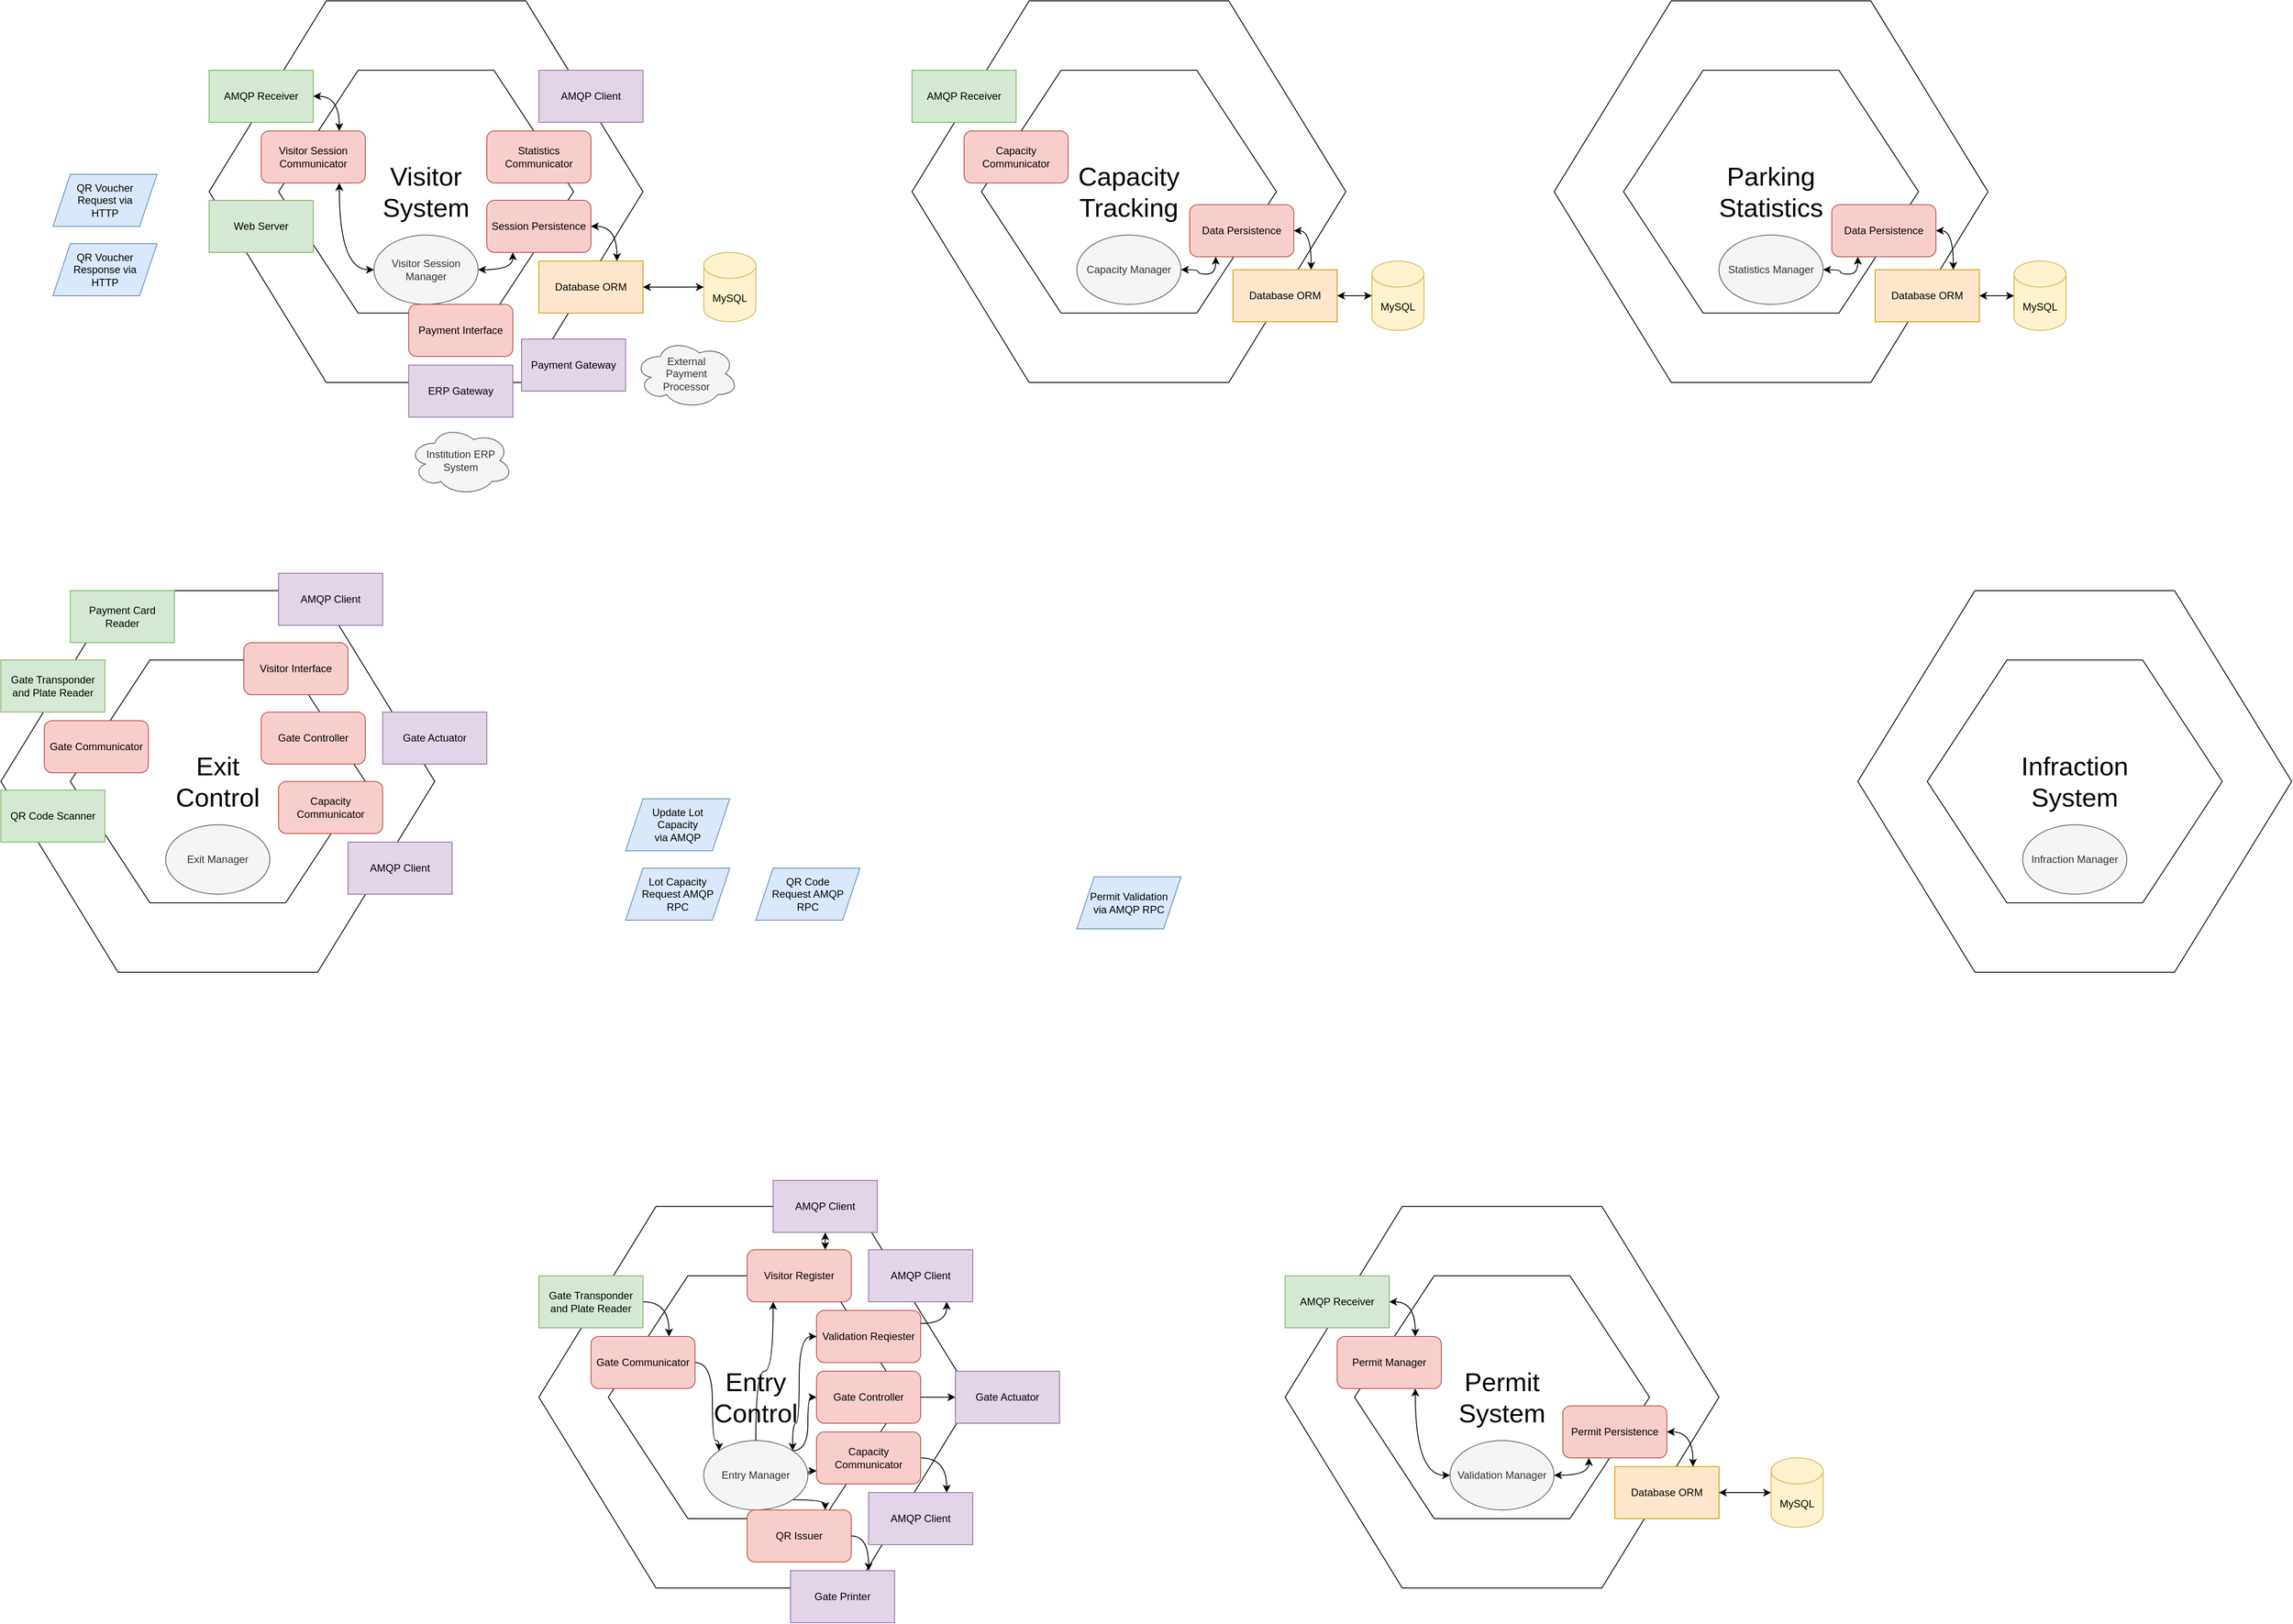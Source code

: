 <mxfile version="24.7.17">
  <diagram name="Page-1" id="FIl-sWWD70E8VAOOmgCv">
    <mxGraphModel dx="3957" dy="1974" grid="1" gridSize="10" guides="1" tooltips="1" connect="1" arrows="1" fold="1" page="1" pageScale="1" pageWidth="1920" pageHeight="1200" math="0" shadow="0">
      <root>
        <mxCell id="0" />
        <mxCell id="1" parent="0" />
        <mxCell id="vmsu6UBPR0Md5zAb4Nx8-17" value="" style="group" parent="1" vertex="1" connectable="0">
          <mxGeometry x="1010" y="790" width="500" height="440" as="geometry" />
        </mxCell>
        <mxCell id="vmsu6UBPR0Md5zAb4Nx8-42" value="" style="group" parent="vmsu6UBPR0Md5zAb4Nx8-17" vertex="1" connectable="0">
          <mxGeometry width="500" height="440" as="geometry" />
        </mxCell>
        <mxCell id="vmsu6UBPR0Md5zAb4Nx8-19" value="" style="verticalLabelPosition=bottom;verticalAlign=top;html=1;shape=hexagon;perimeter=hexagonPerimeter2;arcSize=6;size=0.27;fillColor=none;" parent="vmsu6UBPR0Md5zAb4Nx8-42" vertex="1">
          <mxGeometry width="500" height="440" as="geometry" />
        </mxCell>
        <mxCell id="vmsu6UBPR0Md5zAb4Nx8-18" value="" style="verticalLabelPosition=bottom;verticalAlign=top;html=1;shape=hexagon;perimeter=hexagonPerimeter2;arcSize=6;size=0.27;fillColor=none;" parent="vmsu6UBPR0Md5zAb4Nx8-42" vertex="1">
          <mxGeometry x="80" y="80" width="340" height="280" as="geometry" />
        </mxCell>
        <mxCell id="vmsu6UBPR0Md5zAb4Nx8-40" value="&lt;font style=&quot;font-size: 30px;&quot;&gt;Permit System&lt;br&gt;&lt;/font&gt;" style="text;html=1;align=center;verticalAlign=middle;whiteSpace=wrap;rounded=0;" parent="vmsu6UBPR0Md5zAb4Nx8-42" vertex="1">
          <mxGeometry x="220" y="205" width="60" height="30" as="geometry" />
        </mxCell>
        <mxCell id="vmsu6UBPR0Md5zAb4Nx8-59" style="edgeStyle=orthogonalEdgeStyle;rounded=0;orthogonalLoop=1;jettySize=auto;html=1;exitX=0.75;exitY=1;exitDx=0;exitDy=0;entryX=0;entryY=0.5;entryDx=0;entryDy=0;startArrow=classic;startFill=1;curved=1;" parent="vmsu6UBPR0Md5zAb4Nx8-42" source="vmsu6UBPR0Md5zAb4Nx8-47" target="vmsu6UBPR0Md5zAb4Nx8-52" edge="1">
          <mxGeometry relative="1" as="geometry" />
        </mxCell>
        <mxCell id="vmsu6UBPR0Md5zAb4Nx8-47" value="Permit Manager" style="rounded=1;whiteSpace=wrap;html=1;fillColor=#f8cecc;strokeColor=#b85450;" parent="vmsu6UBPR0Md5zAb4Nx8-42" vertex="1">
          <mxGeometry x="60" y="150" width="120" height="60" as="geometry" />
        </mxCell>
        <mxCell id="vmsu6UBPR0Md5zAb4Nx8-50" value="Permit Persistence" style="rounded=1;whiteSpace=wrap;html=1;fillColor=#f8cecc;strokeColor=#b85450;" parent="vmsu6UBPR0Md5zAb4Nx8-42" vertex="1">
          <mxGeometry x="320" y="230" width="120" height="60" as="geometry" />
        </mxCell>
        <mxCell id="vmsu6UBPR0Md5zAb4Nx8-60" style="edgeStyle=orthogonalEdgeStyle;rounded=0;orthogonalLoop=1;jettySize=auto;html=1;exitX=1;exitY=0.5;exitDx=0;exitDy=0;entryX=0.25;entryY=1;entryDx=0;entryDy=0;startArrow=classic;startFill=1;curved=1;" parent="vmsu6UBPR0Md5zAb4Nx8-42" source="vmsu6UBPR0Md5zAb4Nx8-52" target="vmsu6UBPR0Md5zAb4Nx8-50" edge="1">
          <mxGeometry relative="1" as="geometry" />
        </mxCell>
        <mxCell id="vmsu6UBPR0Md5zAb4Nx8-52" value="Validation Manager" style="ellipse;whiteSpace=wrap;html=1;fillColor=#f5f5f5;fontColor=#333333;strokeColor=#666666;" parent="vmsu6UBPR0Md5zAb4Nx8-42" vertex="1">
          <mxGeometry x="190" y="270" width="120" height="80" as="geometry" />
        </mxCell>
        <mxCell id="vmsu6UBPR0Md5zAb4Nx8-25" value="Database ORM" style="rounded=0;whiteSpace=wrap;html=1;fillColor=#ffe6cc;strokeColor=#d79b00;" parent="vmsu6UBPR0Md5zAb4Nx8-17" vertex="1">
          <mxGeometry x="380" y="300" width="120" height="60" as="geometry" />
        </mxCell>
        <mxCell id="vmsu6UBPR0Md5zAb4Nx8-58" style="edgeStyle=orthogonalEdgeStyle;rounded=0;orthogonalLoop=1;jettySize=auto;html=1;exitX=1;exitY=0.5;exitDx=0;exitDy=0;entryX=0.75;entryY=0;entryDx=0;entryDy=0;startArrow=classic;startFill=1;curved=1;" parent="vmsu6UBPR0Md5zAb4Nx8-17" source="vmsu6UBPR0Md5zAb4Nx8-22" target="vmsu6UBPR0Md5zAb4Nx8-47" edge="1">
          <mxGeometry relative="1" as="geometry" />
        </mxCell>
        <mxCell id="vmsu6UBPR0Md5zAb4Nx8-22" value="AMQP Receiver" style="rounded=0;whiteSpace=wrap;html=1;fillColor=#d5e8d4;strokeColor=#82b366;" parent="vmsu6UBPR0Md5zAb4Nx8-17" vertex="1">
          <mxGeometry y="80" width="120" height="60" as="geometry" />
        </mxCell>
        <mxCell id="vmsu6UBPR0Md5zAb4Nx8-61" style="edgeStyle=orthogonalEdgeStyle;rounded=0;orthogonalLoop=1;jettySize=auto;html=1;exitX=1;exitY=0.5;exitDx=0;exitDy=0;entryX=0.75;entryY=0;entryDx=0;entryDy=0;startArrow=classic;startFill=1;curved=1;" parent="vmsu6UBPR0Md5zAb4Nx8-17" source="vmsu6UBPR0Md5zAb4Nx8-50" target="vmsu6UBPR0Md5zAb4Nx8-25" edge="1">
          <mxGeometry relative="1" as="geometry" />
        </mxCell>
        <mxCell id="vmsu6UBPR0Md5zAb4Nx8-26" style="edgeStyle=orthogonalEdgeStyle;rounded=0;orthogonalLoop=1;jettySize=auto;html=1;exitX=0;exitY=0.5;exitDx=0;exitDy=0;exitPerimeter=0;entryX=1;entryY=0.5;entryDx=0;entryDy=0;startArrow=classic;startFill=1;curved=1;" parent="1" source="vmsu6UBPR0Md5zAb4Nx8-24" target="vmsu6UBPR0Md5zAb4Nx8-25" edge="1">
          <mxGeometry relative="1" as="geometry" />
        </mxCell>
        <mxCell id="vmsu6UBPR0Md5zAb4Nx8-24" value="MySQL" style="shape=cylinder3;whiteSpace=wrap;html=1;boundedLbl=1;backgroundOutline=1;size=15;fillColor=#fff2cc;strokeColor=#d6b656;" parent="1" vertex="1">
          <mxGeometry x="1570" y="1080" width="60" height="80" as="geometry" />
        </mxCell>
        <mxCell id="vmsu6UBPR0Md5zAb4Nx8-28" value="Permit Validation &lt;br&gt;via AMQP RPC" style="shape=parallelogram;perimeter=parallelogramPerimeter;whiteSpace=wrap;html=1;fixedSize=1;fillColor=#dae8fc;strokeColor=#6c8ebf;" parent="1" vertex="1">
          <mxGeometry x="770" y="410" width="120" height="60" as="geometry" />
        </mxCell>
        <mxCell id="vmsu6UBPR0Md5zAb4Nx8-70" value="" style="group" parent="1" vertex="1" connectable="0">
          <mxGeometry x="150" y="790" width="500" height="440" as="geometry" />
        </mxCell>
        <mxCell id="vmsu6UBPR0Md5zAb4Nx8-71" value="" style="group" parent="vmsu6UBPR0Md5zAb4Nx8-70" vertex="1" connectable="0">
          <mxGeometry width="500" height="440" as="geometry" />
        </mxCell>
        <mxCell id="vmsu6UBPR0Md5zAb4Nx8-72" value="" style="verticalLabelPosition=bottom;verticalAlign=top;html=1;shape=hexagon;perimeter=hexagonPerimeter2;arcSize=6;size=0.27;fillColor=none;" parent="vmsu6UBPR0Md5zAb4Nx8-71" vertex="1">
          <mxGeometry width="500" height="440" as="geometry" />
        </mxCell>
        <mxCell id="vmsu6UBPR0Md5zAb4Nx8-73" value="" style="verticalLabelPosition=bottom;verticalAlign=top;html=1;shape=hexagon;perimeter=hexagonPerimeter2;arcSize=6;size=0.27;fillColor=none;" parent="vmsu6UBPR0Md5zAb4Nx8-71" vertex="1">
          <mxGeometry x="80" y="80" width="340" height="280" as="geometry" />
        </mxCell>
        <mxCell id="ZMv95iw1XXXhdrj3KUTM-111" style="edgeStyle=orthogonalEdgeStyle;rounded=0;orthogonalLoop=1;jettySize=auto;html=1;exitX=1;exitY=0.25;exitDx=0;exitDy=0;entryX=0.75;entryY=1;entryDx=0;entryDy=0;curved=1;" edge="1" parent="vmsu6UBPR0Md5zAb4Nx8-71" source="vmsu6UBPR0Md5zAb4Nx8-77" target="vmsu6UBPR0Md5zAb4Nx8-85">
          <mxGeometry relative="1" as="geometry" />
        </mxCell>
        <mxCell id="vmsu6UBPR0Md5zAb4Nx8-77" value="Validation Reqiester" style="rounded=1;whiteSpace=wrap;html=1;fillColor=#f8cecc;strokeColor=#b85450;" parent="vmsu6UBPR0Md5zAb4Nx8-71" vertex="1">
          <mxGeometry x="320" y="120" width="120" height="60" as="geometry" />
        </mxCell>
        <mxCell id="ZMv95iw1XXXhdrj3KUTM-107" style="edgeStyle=orthogonalEdgeStyle;rounded=0;orthogonalLoop=1;jettySize=auto;html=1;exitX=1;exitY=1;exitDx=0;exitDy=0;entryX=0.75;entryY=0;entryDx=0;entryDy=0;curved=1;" edge="1" parent="vmsu6UBPR0Md5zAb4Nx8-71" source="vmsu6UBPR0Md5zAb4Nx8-79" target="ZMv95iw1XXXhdrj3KUTM-104">
          <mxGeometry relative="1" as="geometry" />
        </mxCell>
        <mxCell id="ZMv95iw1XXXhdrj3KUTM-109" style="edgeStyle=orthogonalEdgeStyle;rounded=0;orthogonalLoop=1;jettySize=auto;html=1;exitX=0.5;exitY=0;exitDx=0;exitDy=0;entryX=0.25;entryY=1;entryDx=0;entryDy=0;curved=1;" edge="1" parent="vmsu6UBPR0Md5zAb4Nx8-71" source="vmsu6UBPR0Md5zAb4Nx8-79" target="ZMv95iw1XXXhdrj3KUTM-38">
          <mxGeometry relative="1" as="geometry" />
        </mxCell>
        <mxCell id="ZMv95iw1XXXhdrj3KUTM-114" style="edgeStyle=orthogonalEdgeStyle;rounded=0;orthogonalLoop=1;jettySize=auto;html=1;exitX=1;exitY=0;exitDx=0;exitDy=0;entryX=0;entryY=0.5;entryDx=0;entryDy=0;curved=1;" edge="1" parent="vmsu6UBPR0Md5zAb4Nx8-71" source="vmsu6UBPR0Md5zAb4Nx8-79" target="Ysz22S0v8aRPz6q7rdMf-8">
          <mxGeometry relative="1" as="geometry">
            <Array as="points">
              <mxPoint x="310" y="282" />
              <mxPoint x="310" y="220" />
            </Array>
          </mxGeometry>
        </mxCell>
        <mxCell id="ZMv95iw1XXXhdrj3KUTM-116" style="edgeStyle=orthogonalEdgeStyle;rounded=0;orthogonalLoop=1;jettySize=auto;html=1;exitX=1;exitY=0.5;exitDx=0;exitDy=0;entryX=0;entryY=0.75;entryDx=0;entryDy=0;curved=1;" edge="1" parent="vmsu6UBPR0Md5zAb4Nx8-71" source="vmsu6UBPR0Md5zAb4Nx8-79" target="ZMv95iw1XXXhdrj3KUTM-113">
          <mxGeometry relative="1" as="geometry">
            <Array as="points">
              <mxPoint x="310" y="305" />
            </Array>
          </mxGeometry>
        </mxCell>
        <mxCell id="vmsu6UBPR0Md5zAb4Nx8-79" value="Entry Manager" style="ellipse;whiteSpace=wrap;html=1;fillColor=#f5f5f5;fontColor=#333333;strokeColor=#666666;" parent="vmsu6UBPR0Md5zAb4Nx8-71" vertex="1">
          <mxGeometry x="190" y="270" width="120" height="80" as="geometry" />
        </mxCell>
        <mxCell id="vmsu6UBPR0Md5zAb4Nx8-84" value="&lt;font style=&quot;font-size: 30px;&quot;&gt;Entry Control&lt;br&gt;&lt;/font&gt;" style="text;html=1;align=center;verticalAlign=middle;whiteSpace=wrap;rounded=0;" parent="vmsu6UBPR0Md5zAb4Nx8-71" vertex="1">
          <mxGeometry x="220" y="205" width="60" height="30" as="geometry" />
        </mxCell>
        <mxCell id="vmsu6UBPR0Md5zAb4Nx8-85" value="AMQP Client" style="rounded=0;whiteSpace=wrap;html=1;fillColor=#e1d5e7;strokeColor=#9673a6;" parent="vmsu6UBPR0Md5zAb4Nx8-71" vertex="1">
          <mxGeometry x="380" y="50" width="120" height="60" as="geometry" />
        </mxCell>
        <mxCell id="Ysz22S0v8aRPz6q7rdMf-5" style="edgeStyle=orthogonalEdgeStyle;rounded=0;orthogonalLoop=1;jettySize=auto;html=1;exitX=1;exitY=0.5;exitDx=0;exitDy=0;entryX=0.75;entryY=0;entryDx=0;entryDy=0;curved=1;" parent="vmsu6UBPR0Md5zAb4Nx8-71" source="Ysz22S0v8aRPz6q7rdMf-1" target="Ysz22S0v8aRPz6q7rdMf-4" edge="1">
          <mxGeometry relative="1" as="geometry" />
        </mxCell>
        <mxCell id="Ysz22S0v8aRPz6q7rdMf-1" value="Gate Transponder and Plate Reader" style="rounded=0;whiteSpace=wrap;html=1;fillColor=#d5e8d4;strokeColor=#82b366;" parent="vmsu6UBPR0Md5zAb4Nx8-71" vertex="1">
          <mxGeometry y="80" width="120" height="60" as="geometry" />
        </mxCell>
        <mxCell id="Ysz22S0v8aRPz6q7rdMf-6" style="edgeStyle=orthogonalEdgeStyle;rounded=0;orthogonalLoop=1;jettySize=auto;html=1;exitX=1;exitY=0.5;exitDx=0;exitDy=0;entryX=0;entryY=0;entryDx=0;entryDy=0;curved=1;" parent="vmsu6UBPR0Md5zAb4Nx8-71" source="Ysz22S0v8aRPz6q7rdMf-4" target="vmsu6UBPR0Md5zAb4Nx8-79" edge="1">
          <mxGeometry relative="1" as="geometry">
            <Array as="points">
              <mxPoint x="200" y="180" />
              <mxPoint x="200" y="270" />
              <mxPoint x="208" y="270" />
            </Array>
          </mxGeometry>
        </mxCell>
        <mxCell id="Ysz22S0v8aRPz6q7rdMf-4" value="Gate Communicator" style="rounded=1;whiteSpace=wrap;html=1;fillColor=#f8cecc;strokeColor=#b85450;" parent="vmsu6UBPR0Md5zAb4Nx8-71" vertex="1">
          <mxGeometry x="60" y="150" width="120" height="60" as="geometry" />
        </mxCell>
        <mxCell id="Ysz22S0v8aRPz6q7rdMf-7" style="edgeStyle=orthogonalEdgeStyle;rounded=0;orthogonalLoop=1;jettySize=auto;html=1;exitX=0;exitY=0.5;exitDx=0;exitDy=0;entryX=1;entryY=0;entryDx=0;entryDy=0;curved=1;startArrow=classic;startFill=1;" parent="vmsu6UBPR0Md5zAb4Nx8-71" source="vmsu6UBPR0Md5zAb4Nx8-77" target="vmsu6UBPR0Md5zAb4Nx8-79" edge="1">
          <mxGeometry relative="1" as="geometry">
            <Array as="points">
              <mxPoint x="300" y="150" />
              <mxPoint x="300" y="250" />
              <mxPoint x="292" y="250" />
            </Array>
          </mxGeometry>
        </mxCell>
        <mxCell id="Ysz22S0v8aRPz6q7rdMf-8" value="Gate Controller" style="rounded=1;whiteSpace=wrap;html=1;fillColor=#f8cecc;strokeColor=#b85450;" parent="vmsu6UBPR0Md5zAb4Nx8-71" vertex="1">
          <mxGeometry x="320" y="190" width="120" height="60" as="geometry" />
        </mxCell>
        <mxCell id="ZMv95iw1XXXhdrj3KUTM-38" value="Visitor Register" style="rounded=1;whiteSpace=wrap;html=1;fillColor=#f8cecc;strokeColor=#b85450;" vertex="1" parent="vmsu6UBPR0Md5zAb4Nx8-71">
          <mxGeometry x="240" y="50" width="120" height="60" as="geometry" />
        </mxCell>
        <mxCell id="ZMv95iw1XXXhdrj3KUTM-104" value="QR Issuer" style="rounded=1;whiteSpace=wrap;html=1;fillColor=#f8cecc;strokeColor=#b85450;" vertex="1" parent="vmsu6UBPR0Md5zAb4Nx8-71">
          <mxGeometry x="240" y="350" width="120" height="60" as="geometry" />
        </mxCell>
        <mxCell id="ZMv95iw1XXXhdrj3KUTM-117" style="edgeStyle=orthogonalEdgeStyle;rounded=0;orthogonalLoop=1;jettySize=auto;html=1;exitX=1;exitY=0.5;exitDx=0;exitDy=0;entryX=0.75;entryY=0;entryDx=0;entryDy=0;curved=1;" edge="1" parent="vmsu6UBPR0Md5zAb4Nx8-71" source="ZMv95iw1XXXhdrj3KUTM-113" target="ZMv95iw1XXXhdrj3KUTM-115">
          <mxGeometry relative="1" as="geometry" />
        </mxCell>
        <mxCell id="ZMv95iw1XXXhdrj3KUTM-113" value="Capacity Communicator" style="rounded=1;whiteSpace=wrap;html=1;fillColor=#f8cecc;strokeColor=#b85450;" vertex="1" parent="vmsu6UBPR0Md5zAb4Nx8-71">
          <mxGeometry x="320" y="260" width="120" height="60" as="geometry" />
        </mxCell>
        <mxCell id="ZMv95iw1XXXhdrj3KUTM-115" value="AMQP Client" style="rounded=0;whiteSpace=wrap;html=1;fillColor=#e1d5e7;strokeColor=#9673a6;" vertex="1" parent="vmsu6UBPR0Md5zAb4Nx8-71">
          <mxGeometry x="380" y="330" width="120" height="60" as="geometry" />
        </mxCell>
        <mxCell id="ZMv95iw1XXXhdrj3KUTM-40" value="AMQP Client" style="rounded=0;whiteSpace=wrap;html=1;fillColor=#e1d5e7;strokeColor=#9673a6;" vertex="1" parent="1">
          <mxGeometry x="420" y="760" width="120" height="60" as="geometry" />
        </mxCell>
        <mxCell id="ZMv95iw1XXXhdrj3KUTM-41" style="edgeStyle=orthogonalEdgeStyle;rounded=0;orthogonalLoop=1;jettySize=auto;html=1;exitX=0.75;exitY=0;exitDx=0;exitDy=0;entryX=0.5;entryY=1;entryDx=0;entryDy=0;curved=1;startArrow=classic;startFill=1;" edge="1" parent="1" source="ZMv95iw1XXXhdrj3KUTM-38" target="ZMv95iw1XXXhdrj3KUTM-40">
          <mxGeometry relative="1" as="geometry" />
        </mxCell>
        <mxCell id="ZMv95iw1XXXhdrj3KUTM-42" value="" style="group" vertex="1" connectable="0" parent="1">
          <mxGeometry x="-230" y="-600" width="500" height="480" as="geometry" />
        </mxCell>
        <mxCell id="ZMv95iw1XXXhdrj3KUTM-43" value="" style="group" vertex="1" connectable="0" parent="ZMv95iw1XXXhdrj3KUTM-42">
          <mxGeometry width="500" height="480" as="geometry" />
        </mxCell>
        <mxCell id="ZMv95iw1XXXhdrj3KUTM-44" value="" style="verticalLabelPosition=bottom;verticalAlign=top;html=1;shape=hexagon;perimeter=hexagonPerimeter2;arcSize=6;size=0.27;fillColor=none;" vertex="1" parent="ZMv95iw1XXXhdrj3KUTM-43">
          <mxGeometry width="500" height="440" as="geometry" />
        </mxCell>
        <mxCell id="ZMv95iw1XXXhdrj3KUTM-45" value="" style="verticalLabelPosition=bottom;verticalAlign=top;html=1;shape=hexagon;perimeter=hexagonPerimeter2;arcSize=6;size=0.27;fillColor=none;" vertex="1" parent="ZMv95iw1XXXhdrj3KUTM-43">
          <mxGeometry x="80" y="80" width="340" height="280" as="geometry" />
        </mxCell>
        <mxCell id="ZMv95iw1XXXhdrj3KUTM-46" value="&lt;font style=&quot;font-size: 30px;&quot;&gt;Visitor System&lt;br&gt;&lt;/font&gt;" style="text;html=1;align=center;verticalAlign=middle;whiteSpace=wrap;rounded=0;" vertex="1" parent="ZMv95iw1XXXhdrj3KUTM-43">
          <mxGeometry x="220" y="205" width="60" height="30" as="geometry" />
        </mxCell>
        <mxCell id="ZMv95iw1XXXhdrj3KUTM-47" style="edgeStyle=orthogonalEdgeStyle;rounded=0;orthogonalLoop=1;jettySize=auto;html=1;exitX=0.75;exitY=1;exitDx=0;exitDy=0;entryX=0;entryY=0.5;entryDx=0;entryDy=0;startArrow=classic;startFill=1;curved=1;" edge="1" parent="ZMv95iw1XXXhdrj3KUTM-43" source="ZMv95iw1XXXhdrj3KUTM-48" target="ZMv95iw1XXXhdrj3KUTM-51">
          <mxGeometry relative="1" as="geometry" />
        </mxCell>
        <mxCell id="ZMv95iw1XXXhdrj3KUTM-48" value="Visitor Session Communicator" style="rounded=1;whiteSpace=wrap;html=1;fillColor=#f8cecc;strokeColor=#b85450;" vertex="1" parent="ZMv95iw1XXXhdrj3KUTM-43">
          <mxGeometry x="60" y="150" width="120" height="60" as="geometry" />
        </mxCell>
        <mxCell id="ZMv95iw1XXXhdrj3KUTM-49" value="Session Persistence" style="rounded=1;whiteSpace=wrap;html=1;fillColor=#f8cecc;strokeColor=#b85450;" vertex="1" parent="ZMv95iw1XXXhdrj3KUTM-43">
          <mxGeometry x="320" y="230" width="120" height="60" as="geometry" />
        </mxCell>
        <mxCell id="ZMv95iw1XXXhdrj3KUTM-50" style="edgeStyle=orthogonalEdgeStyle;rounded=0;orthogonalLoop=1;jettySize=auto;html=1;exitX=1;exitY=0.5;exitDx=0;exitDy=0;entryX=0.25;entryY=1;entryDx=0;entryDy=0;startArrow=classic;startFill=1;curved=1;" edge="1" parent="ZMv95iw1XXXhdrj3KUTM-43" source="ZMv95iw1XXXhdrj3KUTM-51" target="ZMv95iw1XXXhdrj3KUTM-49">
          <mxGeometry relative="1" as="geometry" />
        </mxCell>
        <mxCell id="ZMv95iw1XXXhdrj3KUTM-51" value="Visitor Session Manager" style="ellipse;whiteSpace=wrap;html=1;fillColor=#f5f5f5;fontColor=#333333;strokeColor=#666666;" vertex="1" parent="ZMv95iw1XXXhdrj3KUTM-43">
          <mxGeometry x="190" y="270" width="120" height="80" as="geometry" />
        </mxCell>
        <mxCell id="ZMv95iw1XXXhdrj3KUTM-161" value="Payment Interface" style="rounded=1;whiteSpace=wrap;html=1;fillColor=#f8cecc;strokeColor=#b85450;" vertex="1" parent="ZMv95iw1XXXhdrj3KUTM-43">
          <mxGeometry x="230" y="350" width="120" height="60" as="geometry" />
        </mxCell>
        <mxCell id="ZMv95iw1XXXhdrj3KUTM-162" value="Payment Gateway" style="rounded=0;whiteSpace=wrap;html=1;fillColor=#e1d5e7;strokeColor=#9673a6;" vertex="1" parent="ZMv95iw1XXXhdrj3KUTM-43">
          <mxGeometry x="360" y="390" width="120" height="60" as="geometry" />
        </mxCell>
        <mxCell id="ZMv95iw1XXXhdrj3KUTM-166" value="Web Server" style="rounded=0;whiteSpace=wrap;html=1;fillColor=#d5e8d4;strokeColor=#82b366;" vertex="1" parent="ZMv95iw1XXXhdrj3KUTM-43">
          <mxGeometry y="230" width="120" height="60" as="geometry" />
        </mxCell>
        <mxCell id="ZMv95iw1XXXhdrj3KUTM-173" value="ERP Gateway" style="rounded=0;whiteSpace=wrap;html=1;fillColor=#e1d5e7;strokeColor=#9673a6;" vertex="1" parent="ZMv95iw1XXXhdrj3KUTM-43">
          <mxGeometry x="230" y="420" width="120" height="60" as="geometry" />
        </mxCell>
        <mxCell id="ZMv95iw1XXXhdrj3KUTM-175" value="Statistics Communicator" style="rounded=1;whiteSpace=wrap;html=1;fillColor=#f8cecc;strokeColor=#b85450;" vertex="1" parent="ZMv95iw1XXXhdrj3KUTM-43">
          <mxGeometry x="320" y="150" width="120" height="60" as="geometry" />
        </mxCell>
        <mxCell id="ZMv95iw1XXXhdrj3KUTM-174" value="AMQP Client" style="rounded=0;whiteSpace=wrap;html=1;fillColor=#e1d5e7;strokeColor=#9673a6;" vertex="1" parent="ZMv95iw1XXXhdrj3KUTM-43">
          <mxGeometry x="380" y="80" width="120" height="60" as="geometry" />
        </mxCell>
        <mxCell id="ZMv95iw1XXXhdrj3KUTM-52" value="Database ORM" style="rounded=0;whiteSpace=wrap;html=1;fillColor=#ffe6cc;strokeColor=#d79b00;" vertex="1" parent="ZMv95iw1XXXhdrj3KUTM-42">
          <mxGeometry x="380" y="300" width="120" height="60" as="geometry" />
        </mxCell>
        <mxCell id="ZMv95iw1XXXhdrj3KUTM-53" style="edgeStyle=orthogonalEdgeStyle;rounded=0;orthogonalLoop=1;jettySize=auto;html=1;exitX=1;exitY=0.5;exitDx=0;exitDy=0;entryX=0.75;entryY=0;entryDx=0;entryDy=0;startArrow=classic;startFill=1;curved=1;" edge="1" parent="ZMv95iw1XXXhdrj3KUTM-42" source="ZMv95iw1XXXhdrj3KUTM-54" target="ZMv95iw1XXXhdrj3KUTM-48">
          <mxGeometry relative="1" as="geometry" />
        </mxCell>
        <mxCell id="ZMv95iw1XXXhdrj3KUTM-54" value="AMQP Receiver" style="rounded=0;whiteSpace=wrap;html=1;fillColor=#d5e8d4;strokeColor=#82b366;" vertex="1" parent="ZMv95iw1XXXhdrj3KUTM-42">
          <mxGeometry y="80" width="120" height="60" as="geometry" />
        </mxCell>
        <mxCell id="ZMv95iw1XXXhdrj3KUTM-55" style="edgeStyle=orthogonalEdgeStyle;rounded=0;orthogonalLoop=1;jettySize=auto;html=1;exitX=1;exitY=0.5;exitDx=0;exitDy=0;entryX=0.75;entryY=0;entryDx=0;entryDy=0;startArrow=classic;startFill=1;curved=1;" edge="1" parent="ZMv95iw1XXXhdrj3KUTM-42" source="ZMv95iw1XXXhdrj3KUTM-49" target="ZMv95iw1XXXhdrj3KUTM-52">
          <mxGeometry relative="1" as="geometry" />
        </mxCell>
        <mxCell id="ZMv95iw1XXXhdrj3KUTM-56" value="MySQL" style="shape=cylinder3;whiteSpace=wrap;html=1;boundedLbl=1;backgroundOutline=1;size=15;fillColor=#fff2cc;strokeColor=#d6b656;" vertex="1" parent="1">
          <mxGeometry x="340" y="-310" width="60" height="80" as="geometry" />
        </mxCell>
        <mxCell id="ZMv95iw1XXXhdrj3KUTM-57" style="edgeStyle=orthogonalEdgeStyle;rounded=0;orthogonalLoop=1;jettySize=auto;html=1;exitX=1;exitY=0.5;exitDx=0;exitDy=0;entryX=0;entryY=0.5;entryDx=0;entryDy=0;entryPerimeter=0;startArrow=classic;startFill=1;" edge="1" parent="1" source="ZMv95iw1XXXhdrj3KUTM-52" target="ZMv95iw1XXXhdrj3KUTM-56">
          <mxGeometry relative="1" as="geometry" />
        </mxCell>
        <mxCell id="ZMv95iw1XXXhdrj3KUTM-72" value="" style="group" vertex="1" connectable="0" parent="1">
          <mxGeometry x="1320" y="-600" width="500" height="440" as="geometry" />
        </mxCell>
        <mxCell id="ZMv95iw1XXXhdrj3KUTM-73" value="" style="group" vertex="1" connectable="0" parent="ZMv95iw1XXXhdrj3KUTM-72">
          <mxGeometry width="500" height="440" as="geometry" />
        </mxCell>
        <mxCell id="ZMv95iw1XXXhdrj3KUTM-74" value="" style="verticalLabelPosition=bottom;verticalAlign=top;html=1;shape=hexagon;perimeter=hexagonPerimeter2;arcSize=6;size=0.27;fillColor=none;" vertex="1" parent="ZMv95iw1XXXhdrj3KUTM-73">
          <mxGeometry width="500" height="440" as="geometry" />
        </mxCell>
        <mxCell id="ZMv95iw1XXXhdrj3KUTM-75" value="" style="verticalLabelPosition=bottom;verticalAlign=top;html=1;shape=hexagon;perimeter=hexagonPerimeter2;arcSize=6;size=0.27;fillColor=none;" vertex="1" parent="ZMv95iw1XXXhdrj3KUTM-73">
          <mxGeometry x="80" y="80" width="340" height="280" as="geometry" />
        </mxCell>
        <mxCell id="ZMv95iw1XXXhdrj3KUTM-76" value="&lt;font style=&quot;font-size: 30px;&quot;&gt;Parking Statistics&lt;br&gt;&lt;/font&gt;" style="text;html=1;align=center;verticalAlign=middle;whiteSpace=wrap;rounded=0;" vertex="1" parent="ZMv95iw1XXXhdrj3KUTM-73">
          <mxGeometry x="220" y="205" width="60" height="30" as="geometry" />
        </mxCell>
        <mxCell id="ZMv95iw1XXXhdrj3KUTM-141" style="edgeStyle=orthogonalEdgeStyle;rounded=0;orthogonalLoop=1;jettySize=auto;html=1;exitX=1;exitY=0.5;exitDx=0;exitDy=0;entryX=0.25;entryY=1;entryDx=0;entryDy=0;curved=1;startArrow=classic;startFill=1;" edge="1" parent="ZMv95iw1XXXhdrj3KUTM-73" source="ZMv95iw1XXXhdrj3KUTM-81" target="ZMv95iw1XXXhdrj3KUTM-137">
          <mxGeometry relative="1" as="geometry" />
        </mxCell>
        <mxCell id="ZMv95iw1XXXhdrj3KUTM-81" value="Statistics Manager" style="ellipse;whiteSpace=wrap;html=1;fillColor=#f5f5f5;fontColor=#333333;strokeColor=#666666;" vertex="1" parent="ZMv95iw1XXXhdrj3KUTM-73">
          <mxGeometry x="190" y="270" width="120" height="80" as="geometry" />
        </mxCell>
        <mxCell id="ZMv95iw1XXXhdrj3KUTM-137" value="Data Persistence" style="rounded=1;whiteSpace=wrap;html=1;fillColor=#f8cecc;strokeColor=#b85450;" vertex="1" parent="ZMv95iw1XXXhdrj3KUTM-73">
          <mxGeometry x="320" y="235" width="120" height="60" as="geometry" />
        </mxCell>
        <mxCell id="ZMv95iw1XXXhdrj3KUTM-86" value="" style="group" vertex="1" connectable="0" parent="1">
          <mxGeometry x="-470" y="80" width="520" height="440" as="geometry" />
        </mxCell>
        <mxCell id="ZMv95iw1XXXhdrj3KUTM-87" value="" style="group" vertex="1" connectable="0" parent="ZMv95iw1XXXhdrj3KUTM-86">
          <mxGeometry width="520" height="440" as="geometry" />
        </mxCell>
        <mxCell id="ZMv95iw1XXXhdrj3KUTM-88" value="" style="verticalLabelPosition=bottom;verticalAlign=top;html=1;shape=hexagon;perimeter=hexagonPerimeter2;arcSize=6;size=0.27;fillColor=none;" vertex="1" parent="ZMv95iw1XXXhdrj3KUTM-87">
          <mxGeometry width="500" height="440" as="geometry" />
        </mxCell>
        <mxCell id="ZMv95iw1XXXhdrj3KUTM-89" value="" style="verticalLabelPosition=bottom;verticalAlign=top;html=1;shape=hexagon;perimeter=hexagonPerimeter2;arcSize=6;size=0.27;fillColor=none;" vertex="1" parent="ZMv95iw1XXXhdrj3KUTM-87">
          <mxGeometry x="80" y="80" width="340" height="280" as="geometry" />
        </mxCell>
        <mxCell id="ZMv95iw1XXXhdrj3KUTM-90" value="&lt;font style=&quot;font-size: 30px;&quot;&gt;Exit Control&lt;br&gt;&lt;/font&gt;" style="text;html=1;align=center;verticalAlign=middle;whiteSpace=wrap;rounded=0;" vertex="1" parent="ZMv95iw1XXXhdrj3KUTM-87">
          <mxGeometry x="220" y="205" width="60" height="30" as="geometry" />
        </mxCell>
        <mxCell id="ZMv95iw1XXXhdrj3KUTM-91" value="Exit Manager" style="ellipse;whiteSpace=wrap;html=1;fillColor=#f5f5f5;fontColor=#333333;strokeColor=#666666;" vertex="1" parent="ZMv95iw1XXXhdrj3KUTM-87">
          <mxGeometry x="190" y="270" width="120" height="80" as="geometry" />
        </mxCell>
        <mxCell id="ZMv95iw1XXXhdrj3KUTM-144" value="Gate Transponder and Plate Reader" style="rounded=0;whiteSpace=wrap;html=1;fillColor=#d5e8d4;strokeColor=#82b366;" vertex="1" parent="ZMv95iw1XXXhdrj3KUTM-87">
          <mxGeometry y="80" width="120" height="60" as="geometry" />
        </mxCell>
        <mxCell id="ZMv95iw1XXXhdrj3KUTM-145" value="Gate Communicator" style="rounded=1;whiteSpace=wrap;html=1;fillColor=#f8cecc;strokeColor=#b85450;" vertex="1" parent="ZMv95iw1XXXhdrj3KUTM-87">
          <mxGeometry x="50" y="150" width="120" height="60" as="geometry" />
        </mxCell>
        <mxCell id="ZMv95iw1XXXhdrj3KUTM-146" value="Gate Controller" style="rounded=1;whiteSpace=wrap;html=1;fillColor=#f8cecc;strokeColor=#b85450;" vertex="1" parent="ZMv95iw1XXXhdrj3KUTM-87">
          <mxGeometry x="300" y="140" width="120" height="60" as="geometry" />
        </mxCell>
        <mxCell id="ZMv95iw1XXXhdrj3KUTM-153" value="QR Code Scanner" style="rounded=0;whiteSpace=wrap;html=1;fillColor=#d5e8d4;strokeColor=#82b366;" vertex="1" parent="ZMv95iw1XXXhdrj3KUTM-87">
          <mxGeometry y="230" width="120" height="60" as="geometry" />
        </mxCell>
        <mxCell id="ZMv95iw1XXXhdrj3KUTM-154" value="Payment Card Reader" style="rounded=0;whiteSpace=wrap;html=1;fillColor=#d5e8d4;strokeColor=#82b366;" vertex="1" parent="ZMv95iw1XXXhdrj3KUTM-87">
          <mxGeometry x="80" width="120" height="60" as="geometry" />
        </mxCell>
        <mxCell id="ZMv95iw1XXXhdrj3KUTM-155" value="Capacity Communicator" style="rounded=1;whiteSpace=wrap;html=1;fillColor=#f8cecc;strokeColor=#b85450;" vertex="1" parent="ZMv95iw1XXXhdrj3KUTM-87">
          <mxGeometry x="320" y="220" width="120" height="60" as="geometry" />
        </mxCell>
        <mxCell id="ZMv95iw1XXXhdrj3KUTM-156" value="Visitor Interface" style="rounded=1;whiteSpace=wrap;html=1;fillColor=#f8cecc;strokeColor=#b85450;" vertex="1" parent="ZMv95iw1XXXhdrj3KUTM-87">
          <mxGeometry x="280" y="60" width="120" height="60" as="geometry" />
        </mxCell>
        <mxCell id="ZMv95iw1XXXhdrj3KUTM-158" value="AMQP Client" style="rounded=0;whiteSpace=wrap;html=1;fillColor=#e1d5e7;strokeColor=#9673a6;" vertex="1" parent="ZMv95iw1XXXhdrj3KUTM-87">
          <mxGeometry x="320" y="-20" width="120" height="60" as="geometry" />
        </mxCell>
        <mxCell id="ZMv95iw1XXXhdrj3KUTM-159" value="AMQP Client" style="rounded=0;whiteSpace=wrap;html=1;fillColor=#e1d5e7;strokeColor=#9673a6;" vertex="1" parent="ZMv95iw1XXXhdrj3KUTM-87">
          <mxGeometry x="400" y="290" width="120" height="60" as="geometry" />
        </mxCell>
        <mxCell id="ZMv95iw1XXXhdrj3KUTM-92" value="" style="group" vertex="1" connectable="0" parent="1">
          <mxGeometry x="1670" y="80" width="500" height="440" as="geometry" />
        </mxCell>
        <mxCell id="ZMv95iw1XXXhdrj3KUTM-93" value="" style="group" vertex="1" connectable="0" parent="ZMv95iw1XXXhdrj3KUTM-92">
          <mxGeometry width="500" height="440" as="geometry" />
        </mxCell>
        <mxCell id="ZMv95iw1XXXhdrj3KUTM-94" value="" style="verticalLabelPosition=bottom;verticalAlign=top;html=1;shape=hexagon;perimeter=hexagonPerimeter2;arcSize=6;size=0.27;fillColor=none;" vertex="1" parent="ZMv95iw1XXXhdrj3KUTM-93">
          <mxGeometry width="500" height="440" as="geometry" />
        </mxCell>
        <mxCell id="ZMv95iw1XXXhdrj3KUTM-95" value="" style="verticalLabelPosition=bottom;verticalAlign=top;html=1;shape=hexagon;perimeter=hexagonPerimeter2;arcSize=6;size=0.27;fillColor=none;" vertex="1" parent="ZMv95iw1XXXhdrj3KUTM-93">
          <mxGeometry x="80" y="80" width="340" height="280" as="geometry" />
        </mxCell>
        <mxCell id="ZMv95iw1XXXhdrj3KUTM-96" value="&lt;font style=&quot;font-size: 30px;&quot;&gt;Infraction System&lt;br&gt;&lt;/font&gt;" style="text;html=1;align=center;verticalAlign=middle;whiteSpace=wrap;rounded=0;" vertex="1" parent="ZMv95iw1XXXhdrj3KUTM-93">
          <mxGeometry x="220" y="205" width="60" height="30" as="geometry" />
        </mxCell>
        <mxCell id="ZMv95iw1XXXhdrj3KUTM-97" value="Infraction Manager" style="ellipse;whiteSpace=wrap;html=1;fillColor=#f5f5f5;fontColor=#333333;strokeColor=#666666;" vertex="1" parent="ZMv95iw1XXXhdrj3KUTM-93">
          <mxGeometry x="190" y="270" width="120" height="80" as="geometry" />
        </mxCell>
        <mxCell id="ZMv95iw1XXXhdrj3KUTM-98" value="" style="group" vertex="1" connectable="0" parent="1">
          <mxGeometry x="580" y="-600" width="500" height="440" as="geometry" />
        </mxCell>
        <mxCell id="ZMv95iw1XXXhdrj3KUTM-99" value="" style="group" vertex="1" connectable="0" parent="ZMv95iw1XXXhdrj3KUTM-98">
          <mxGeometry width="500" height="440" as="geometry" />
        </mxCell>
        <mxCell id="ZMv95iw1XXXhdrj3KUTM-100" value="" style="verticalLabelPosition=bottom;verticalAlign=top;html=1;shape=hexagon;perimeter=hexagonPerimeter2;arcSize=6;size=0.27;fillColor=none;" vertex="1" parent="ZMv95iw1XXXhdrj3KUTM-99">
          <mxGeometry width="500" height="440" as="geometry" />
        </mxCell>
        <mxCell id="ZMv95iw1XXXhdrj3KUTM-101" value="" style="verticalLabelPosition=bottom;verticalAlign=top;html=1;shape=hexagon;perimeter=hexagonPerimeter2;arcSize=6;size=0.27;fillColor=none;" vertex="1" parent="ZMv95iw1XXXhdrj3KUTM-99">
          <mxGeometry x="80" y="80" width="340" height="280" as="geometry" />
        </mxCell>
        <mxCell id="ZMv95iw1XXXhdrj3KUTM-102" value="&lt;font style=&quot;font-size: 30px;&quot;&gt;Capacity Tracking&lt;br&gt;&lt;/font&gt;" style="text;html=1;align=center;verticalAlign=middle;whiteSpace=wrap;rounded=0;" vertex="1" parent="ZMv95iw1XXXhdrj3KUTM-99">
          <mxGeometry x="220" y="205" width="60" height="30" as="geometry" />
        </mxCell>
        <mxCell id="ZMv95iw1XXXhdrj3KUTM-138" style="edgeStyle=orthogonalEdgeStyle;rounded=0;orthogonalLoop=1;jettySize=auto;html=1;exitX=1;exitY=0.5;exitDx=0;exitDy=0;entryX=0.25;entryY=1;entryDx=0;entryDy=0;curved=1;startArrow=classic;startFill=1;" edge="1" parent="ZMv95iw1XXXhdrj3KUTM-99" source="ZMv95iw1XXXhdrj3KUTM-103" target="ZMv95iw1XXXhdrj3KUTM-132">
          <mxGeometry relative="1" as="geometry" />
        </mxCell>
        <mxCell id="ZMv95iw1XXXhdrj3KUTM-103" value="Capacity Manager" style="ellipse;whiteSpace=wrap;html=1;fillColor=#f5f5f5;fontColor=#333333;strokeColor=#666666;" vertex="1" parent="ZMv95iw1XXXhdrj3KUTM-99">
          <mxGeometry x="190" y="270" width="120" height="80" as="geometry" />
        </mxCell>
        <mxCell id="ZMv95iw1XXXhdrj3KUTM-139" style="edgeStyle=orthogonalEdgeStyle;rounded=0;orthogonalLoop=1;jettySize=auto;html=1;exitX=1;exitY=0.5;exitDx=0;exitDy=0;entryX=0.75;entryY=0;entryDx=0;entryDy=0;curved=1;startArrow=classic;startFill=1;" edge="1" parent="ZMv95iw1XXXhdrj3KUTM-99" source="ZMv95iw1XXXhdrj3KUTM-132" target="ZMv95iw1XXXhdrj3KUTM-133">
          <mxGeometry relative="1" as="geometry" />
        </mxCell>
        <mxCell id="ZMv95iw1XXXhdrj3KUTM-132" value="Data Persistence" style="rounded=1;whiteSpace=wrap;html=1;fillColor=#f8cecc;strokeColor=#b85450;" vertex="1" parent="ZMv95iw1XXXhdrj3KUTM-99">
          <mxGeometry x="320" y="235" width="120" height="60" as="geometry" />
        </mxCell>
        <mxCell id="ZMv95iw1XXXhdrj3KUTM-133" value="Database ORM" style="rounded=0;whiteSpace=wrap;html=1;fillColor=#ffe6cc;strokeColor=#d79b00;" vertex="1" parent="ZMv95iw1XXXhdrj3KUTM-99">
          <mxGeometry x="370" y="310" width="120" height="60" as="geometry" />
        </mxCell>
        <mxCell id="ZMv95iw1XXXhdrj3KUTM-164" value="AMQP Receiver" style="rounded=0;whiteSpace=wrap;html=1;fillColor=#d5e8d4;strokeColor=#82b366;" vertex="1" parent="ZMv95iw1XXXhdrj3KUTM-99">
          <mxGeometry y="80" width="120" height="60" as="geometry" />
        </mxCell>
        <mxCell id="ZMv95iw1XXXhdrj3KUTM-165" value="Capacity Communicator" style="rounded=1;whiteSpace=wrap;html=1;fillColor=#f8cecc;strokeColor=#b85450;" vertex="1" parent="ZMv95iw1XXXhdrj3KUTM-99">
          <mxGeometry x="60" y="150" width="120" height="60" as="geometry" />
        </mxCell>
        <mxCell id="ZMv95iw1XXXhdrj3KUTM-105" value="Gate Printer" style="rounded=0;whiteSpace=wrap;html=1;fillColor=#e1d5e7;strokeColor=#9673a6;" vertex="1" parent="1">
          <mxGeometry x="440" y="1210" width="120" height="60" as="geometry" />
        </mxCell>
        <mxCell id="ZMv95iw1XXXhdrj3KUTM-108" style="edgeStyle=orthogonalEdgeStyle;rounded=0;orthogonalLoop=1;jettySize=auto;html=1;exitX=1;exitY=0.5;exitDx=0;exitDy=0;entryX=0.75;entryY=0;entryDx=0;entryDy=0;curved=1;" edge="1" parent="1" source="ZMv95iw1XXXhdrj3KUTM-104" target="ZMv95iw1XXXhdrj3KUTM-105">
          <mxGeometry relative="1" as="geometry" />
        </mxCell>
        <mxCell id="Ysz22S0v8aRPz6q7rdMf-2" value="Gate Actuator" style="rounded=0;whiteSpace=wrap;html=1;fillColor=#e1d5e7;strokeColor=#9673a6;" parent="1" vertex="1">
          <mxGeometry x="630" y="980" width="120" height="60" as="geometry" />
        </mxCell>
        <mxCell id="ZMv95iw1XXXhdrj3KUTM-112" style="edgeStyle=orthogonalEdgeStyle;rounded=0;orthogonalLoop=1;jettySize=auto;html=1;exitX=1;exitY=0.5;exitDx=0;exitDy=0;entryX=0;entryY=0.5;entryDx=0;entryDy=0;" edge="1" parent="1" source="Ysz22S0v8aRPz6q7rdMf-8" target="Ysz22S0v8aRPz6q7rdMf-2">
          <mxGeometry relative="1" as="geometry" />
        </mxCell>
        <mxCell id="ZMv95iw1XXXhdrj3KUTM-134" value="MySQL" style="shape=cylinder3;whiteSpace=wrap;html=1;boundedLbl=1;backgroundOutline=1;size=15;fillColor=#fff2cc;strokeColor=#d6b656;" vertex="1" parent="1">
          <mxGeometry x="1110" y="-300" width="60" height="80" as="geometry" />
        </mxCell>
        <mxCell id="ZMv95iw1XXXhdrj3KUTM-135" value="Database ORM" style="rounded=0;whiteSpace=wrap;html=1;fillColor=#ffe6cc;strokeColor=#d79b00;" vertex="1" parent="1">
          <mxGeometry x="1690" y="-290" width="120" height="60" as="geometry" />
        </mxCell>
        <mxCell id="ZMv95iw1XXXhdrj3KUTM-136" value="MySQL" style="shape=cylinder3;whiteSpace=wrap;html=1;boundedLbl=1;backgroundOutline=1;size=15;fillColor=#fff2cc;strokeColor=#d6b656;" vertex="1" parent="1">
          <mxGeometry x="1850" y="-300" width="60" height="80" as="geometry" />
        </mxCell>
        <mxCell id="ZMv95iw1XXXhdrj3KUTM-140" style="edgeStyle=orthogonalEdgeStyle;rounded=0;orthogonalLoop=1;jettySize=auto;html=1;exitX=1;exitY=0.5;exitDx=0;exitDy=0;entryX=0;entryY=0.5;entryDx=0;entryDy=0;entryPerimeter=0;startArrow=classic;startFill=1;" edge="1" parent="1" source="ZMv95iw1XXXhdrj3KUTM-133" target="ZMv95iw1XXXhdrj3KUTM-134">
          <mxGeometry relative="1" as="geometry" />
        </mxCell>
        <mxCell id="ZMv95iw1XXXhdrj3KUTM-142" style="edgeStyle=orthogonalEdgeStyle;rounded=0;orthogonalLoop=1;jettySize=auto;html=1;exitX=1;exitY=0.5;exitDx=0;exitDy=0;entryX=0.75;entryY=0;entryDx=0;entryDy=0;curved=1;startArrow=classic;startFill=1;" edge="1" parent="1" source="ZMv95iw1XXXhdrj3KUTM-137" target="ZMv95iw1XXXhdrj3KUTM-135">
          <mxGeometry relative="1" as="geometry" />
        </mxCell>
        <mxCell id="ZMv95iw1XXXhdrj3KUTM-143" style="edgeStyle=orthogonalEdgeStyle;rounded=0;orthogonalLoop=1;jettySize=auto;html=1;exitX=1;exitY=0.5;exitDx=0;exitDy=0;entryX=0;entryY=0.5;entryDx=0;entryDy=0;entryPerimeter=0;startArrow=classic;startFill=1;" edge="1" parent="1" source="ZMv95iw1XXXhdrj3KUTM-135" target="ZMv95iw1XXXhdrj3KUTM-136">
          <mxGeometry relative="1" as="geometry" />
        </mxCell>
        <mxCell id="ZMv95iw1XXXhdrj3KUTM-147" value="Gate Actuator" style="rounded=0;whiteSpace=wrap;html=1;fillColor=#e1d5e7;strokeColor=#9673a6;" vertex="1" parent="1">
          <mxGeometry x="-30" y="220" width="120" height="60" as="geometry" />
        </mxCell>
        <mxCell id="ZMv95iw1XXXhdrj3KUTM-148" value="Lot Capacity&lt;br&gt;Request AMQP &lt;br&gt;RPC" style="shape=parallelogram;perimeter=parallelogramPerimeter;whiteSpace=wrap;html=1;fixedSize=1;fillColor=#dae8fc;strokeColor=#6c8ebf;" vertex="1" parent="1">
          <mxGeometry x="250" y="400" width="120" height="60" as="geometry" />
        </mxCell>
        <mxCell id="ZMv95iw1XXXhdrj3KUTM-150" value="QR Code&lt;br&gt;Request AMQP &lt;br&gt;RPC" style="shape=parallelogram;perimeter=parallelogramPerimeter;whiteSpace=wrap;html=1;fixedSize=1;fillColor=#dae8fc;strokeColor=#6c8ebf;" vertex="1" parent="1">
          <mxGeometry x="400" y="400" width="120" height="60" as="geometry" />
        </mxCell>
        <mxCell id="ZMv95iw1XXXhdrj3KUTM-152" value="Update Lot &lt;br&gt;Capacity&lt;br&gt;via AMQP" style="shape=parallelogram;perimeter=parallelogramPerimeter;whiteSpace=wrap;html=1;fixedSize=1;fillColor=#dae8fc;strokeColor=#6c8ebf;" vertex="1" parent="1">
          <mxGeometry x="250" y="320" width="120" height="60" as="geometry" />
        </mxCell>
        <mxCell id="ZMv95iw1XXXhdrj3KUTM-163" value="External&lt;br&gt;Payment&lt;br&gt;Processor" style="ellipse;shape=cloud;whiteSpace=wrap;html=1;fillColor=#f5f5f5;fontColor=#333333;strokeColor=#666666;" vertex="1" parent="1">
          <mxGeometry x="260" y="-210" width="120" height="80" as="geometry" />
        </mxCell>
        <mxCell id="ZMv95iw1XXXhdrj3KUTM-170" value="QR Voucher&lt;br&gt;Request via&lt;br&gt;HTTP" style="shape=parallelogram;perimeter=parallelogramPerimeter;whiteSpace=wrap;html=1;fixedSize=1;fillColor=#dae8fc;strokeColor=#6c8ebf;" vertex="1" parent="1">
          <mxGeometry x="-410" y="-400" width="120" height="60" as="geometry" />
        </mxCell>
        <mxCell id="ZMv95iw1XXXhdrj3KUTM-171" value="QR Voucher&lt;br&gt;Response via&lt;br&gt;HTTP" style="shape=parallelogram;perimeter=parallelogramPerimeter;whiteSpace=wrap;html=1;fixedSize=1;fillColor=#dae8fc;strokeColor=#6c8ebf;" vertex="1" parent="1">
          <mxGeometry x="-410" y="-320" width="120" height="60" as="geometry" />
        </mxCell>
        <mxCell id="ZMv95iw1XXXhdrj3KUTM-172" value="Institution ERP&lt;br&gt;System" style="ellipse;shape=cloud;whiteSpace=wrap;html=1;fillColor=#f5f5f5;fontColor=#333333;strokeColor=#666666;" vertex="1" parent="1">
          <mxGeometry y="-110" width="120" height="80" as="geometry" />
        </mxCell>
      </root>
    </mxGraphModel>
  </diagram>
</mxfile>

